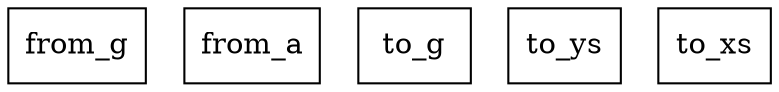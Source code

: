 digraph {
    graph [rankdir=TB
          ,bgcolor=transparent];
    node [shape=box
         ,fillcolor=white
         ,style=filled];
    0 [label=<from_g>];
    1 [label=<from_a>];
    2 [label=<to_g>];
    3 [label=<to_ys>];
    4 [label=<to_xs>];
}